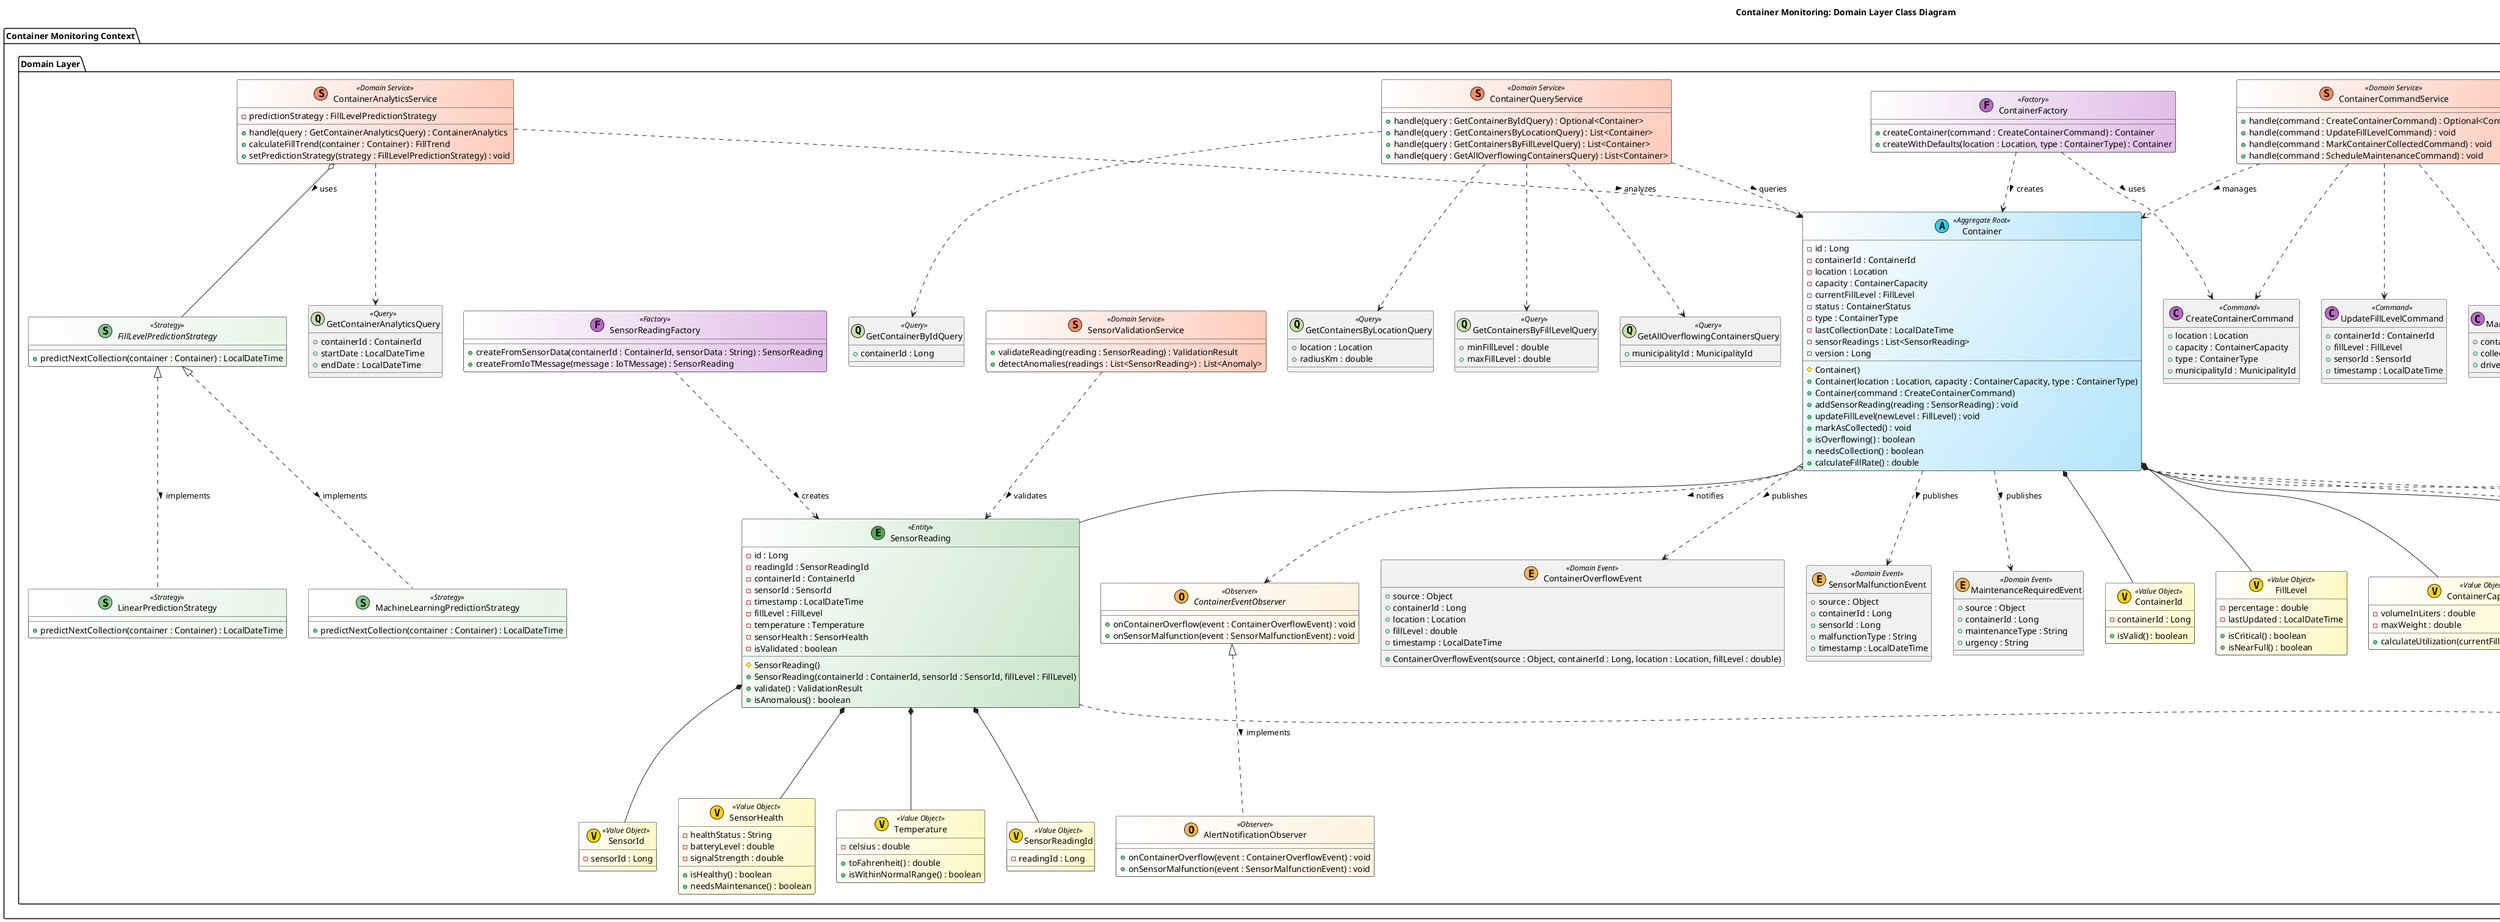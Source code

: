 @startuml Container Monitoring: Domain Layer Class Diagram

title Container Monitoring: Domain Layer Class Diagram

skinparam class {
    BackgroundColor<<Aggregate Root>> #FFFFFF/B3E5FC
    BackgroundColor<<Entity>> #FFFFFF/C8E6C9
    BackgroundColor<<Value Object>> #FFFFFF/FFF9C4
    BackgroundColor<<Domain Service>> #FFFFFF/FFCCBC
    BackgroundColor<<Factory>> #FFFFFF/E1BEE7
    BackgroundColor<<Strategy>> #FFFFFF/E8F5E8
    BackgroundColor<<Observer>> #FFFFFF/FFF3E0
    BorderColor #212121
    ArrowColor #212121
    FontSize 14
}

package "Container Monitoring Context" {
    package "Domain Layer" {
        ' ===================== AGGREGATES =====================
        class "Container" <<(A, #27D3F5) Aggregate Root>> {
            - id : Long
            - containerId : ContainerId
            - location : Location
            - capacity : ContainerCapacity
            - currentFillLevel : FillLevel
            - status : ContainerStatus
            - type : ContainerType
            - lastCollectionDate : LocalDateTime
            - sensorReadings : List<SensorReading>
            - version : Long

            # Container()
            + Container(location : Location, capacity : ContainerCapacity, type : ContainerType)
            + Container(command : CreateContainerCommand)
            + addSensorReading(reading : SensorReading) : void
            + updateFillLevel(newLevel : FillLevel) : void
            + markAsCollected() : void
            + isOverflowing() : boolean
            + needsCollection() : boolean
            + calculateFillRate() : double
        }

        class "SensorReading" <<(E, #4CAF50) Entity>> {
            - id : Long
            - readingId : SensorReadingId
            - containerId : ContainerId
            - sensorId : SensorId
            - timestamp : LocalDateTime
            - fillLevel : FillLevel
            - temperature : Temperature
            - sensorHealth : SensorHealth
            - isValidated : boolean

            # SensorReading()
            + SensorReading(containerId : ContainerId, sensorId : SensorId, fillLevel : FillLevel)
            + validate() : ValidationResult
            + isAnomalous() : boolean
        }

        ' ===================== COMMANDS (CQRS Write Side) =====================
        class "CreateContainerCommand" <<(C, #BA68C8) Command>> {
            + location : Location
            + capacity : ContainerCapacity
            + type : ContainerType
            + municipalityId : MunicipalityId
        }

        class "UpdateFillLevelCommand" <<(C, #BA68C8) Command>> {
            + containerId : ContainerId
            + fillLevel : FillLevel
            + sensorId : SensorId
            + timestamp : LocalDateTime
        }

        class "MarkContainerCollectedCommand" <<(C, #BA68C8) Command>> {
            + containerId : ContainerId
            + collectionDate : LocalDateTime
            + driverId : DriverId
        }

        class "ScheduleMaintenanceCommand" <<(C, #BA68C8) Command>> {
            + containerId : ContainerId
            + maintenanceType : MaintenanceType
            + scheduledDate : LocalDateTime
        }

        ' ===================== QUERIES (CQRS Read Side) =====================
        class "GetContainerByIdQuery" <<(Q, #C5E1A5) Query>> {
            + containerId : Long
        }

        class "GetContainersByLocationQuery" <<(Q, #C5E1A5) Query>> {
            + location : Location
            + radiusKm : double
        }

        class "GetContainersByFillLevelQuery" <<(Q, #C5E1A5) Query>> {
            + minFillLevel : double
            + maxFillLevel : double
        }

        class "GetContainerAnalyticsQuery" <<(Q, #C5E1A5) Query>> {
            + containerId : ContainerId
            + startDate : LocalDateTime
            + endDate : LocalDateTime
        }

        class "GetAllOverflowingContainersQuery" <<(Q, #C5E1A5) Query>> {
            + municipalityId : MunicipalityId
        }

        ' ===================== DOMAIN EVENTS =====================
        class "ContainerOverflowEvent" <<(E, #FFB74D) Domain Event>> {
            + source : Object
            + containerId : Long
            + location : Location
            + fillLevel : double
            + timestamp : LocalDateTime
            + ContainerOverflowEvent(source : Object, containerId : Long, location : Location, fillLevel : double)
        }

        class "SensorMalfunctionEvent" <<(E, #FFB74D) Domain Event>> {
            + source : Object
            + containerId : Long
            + sensorId : Long
            + malfunctionType : String
            + timestamp : LocalDateTime
        }

        class "MaintenanceRequiredEvent" <<(E, #FFB74D) Domain Event>> {
            + source : Object
            + containerId : Long
            + maintenanceType : String
            + urgency : String
        }

        ' ===================== VALUE OBJECTS (LOCAL) =====================
        class "ContainerId" <<(V, #FFD700) Value Object>> {
            - containerId : Long
            + isValid() : boolean
        }

        class "SensorReadingId" <<(V, #FFD700) Value Object>> {
            - readingId : Long
        }

        class "SensorId" <<(V, #FFD700) Value Object>> {
            - sensorId : Long
        }

        class "FillLevel" <<(V, #FFD700) Value Object>> {
            - percentage : double
            - lastUpdated : LocalDateTime
            + isCritical() : boolean
            + isNearFull() : boolean
        }

        class "ContainerCapacity" <<(V, #FFD700) Value Object>> {
            - volumeInLiters : double
            - maxWeight : double
            + calculateUtilization(currentFill : FillLevel) : double
        }

        class "ContainerStatus" <<(V, #FFD700) Value Object>> {
            - status : String
            - lastStatusChange : LocalDateTime
            + isActive() : boolean
            + canTransitionTo(newStatus : String) : boolean
        }

        class "SensorHealth" <<(V, #FFD700) Value Object>> {
            - healthStatus : String
            - batteryLevel : double
            - signalStrength : double
            + isHealthy() : boolean
            + needsMaintenance() : boolean
        }

        class "Temperature" <<(V, #FFD700) Value Object>> {
            - celsius : double
            + toFahrenheit() : double
            + isWithinNormalRange() : boolean
        }

        ' ===================== FACTORIES (Creational Pattern) =====================
        class "ContainerFactory" <<(F, #BA68C8) Factory>> {
            + createContainer(command : CreateContainerCommand) : Container
            + createWithDefaults(location : Location, type : ContainerType) : Container
        }

        class "SensorReadingFactory" <<(F, #BA68C8) Factory>> {
            + createFromSensorData(containerId : ContainerId, sensorData : String) : SensorReading
            + createFromIoTMessage(message : IoTMessage) : SensorReading
        }

        ' ===================== STRATEGIES (Behavioral Pattern) =====================
        interface "FillLevelPredictionStrategy" <<(S, #81C784) Strategy>> {
            + predictNextCollection(container : Container) : LocalDateTime
        }

        class "LinearPredictionStrategy" <<(S, #81C784) Strategy>> {
            + predictNextCollection(container : Container) : LocalDateTime
        }

        class "MachineLearningPredictionStrategy" <<(S, #81C784) Strategy>> {
            + predictNextCollection(container : Container) : LocalDateTime
        }

        ' ===================== OBSERVERS (Behavioral Pattern) =====================
        interface "ContainerEventObserver" <<(O, #FFB74D) Observer>> {
            + onContainerOverflow(event : ContainerOverflowEvent) : void
            + onSensorMalfunction(event : SensorMalfunctionEvent) : void
        }

        class "AlertNotificationObserver" <<(O, #FFB74D) Observer>> {
            + onContainerOverflow(event : ContainerOverflowEvent) : void
            + onSensorMalfunction(event : SensorMalfunctionEvent) : void
        }

        ' ===================== DOMAIN SERVICES =====================
        class "ContainerCommandService" <<(S, #FF8A65) Domain Service>> {
            + handle(command : CreateContainerCommand) : Optional<Container>
            + handle(command : UpdateFillLevelCommand) : void
            + handle(command : MarkContainerCollectedCommand) : void
            + handle(command : ScheduleMaintenanceCommand) : void
        }

        class "ContainerQueryService" <<(S, #FF8A65) Domain Service>> {
            + handle(query : GetContainerByIdQuery) : Optional<Container>
            + handle(query : GetContainersByLocationQuery) : List<Container>
            + handle(query : GetContainersByFillLevelQuery) : List<Container>
            + handle(query : GetAllOverflowingContainersQuery) : List<Container>
        }

        class "ContainerAnalyticsService" <<(S, #FF8A65) Domain Service>> {
            - predictionStrategy : FillLevelPredictionStrategy
            + handle(query : GetContainerAnalyticsQuery) : ContainerAnalytics
            + calculateFillTrend(container : Container) : FillTrend
            + setPredictionStrategy(strategy : FillLevelPredictionStrategy) : void
        }

        class "SensorValidationService" <<(S, #FF8A65) Domain Service>> {
            + validateReading(reading : SensorReading) : ValidationResult
            + detectAnomalies(readings : List<SensorReading>) : List<Anomaly>
        }
    }
}

package "Shared Kernel" {
    package "Domain Layer" {
        class "Location" <<(V, #FFD700) Value Object>> {
            - latitude : double
            - longitude : double
            - address : String
            - district : String
            + distanceTo(other : Location) : double
        }

        class "MunicipalityId" <<(V, #FFD700) Value Object>> {
            - municipalityId : Long
        }

        class "DriverId" <<(V, #FFD700) Value Object>> {
            - driverId : Long
        }

        class "ContainerType" <<(V, #FFD700) Value Object>> {
            - type : String
            + isOrganic() : boolean
            + isRecyclable() : boolean
        }

        class "MaintenanceType" <<(V, #FFD700) Value Object>> {
            - type : String
            - estimatedDuration : Duration
        }

        class "ValidationResult" <<(V, #FFD700) Value Object>> {
            - isValid : boolean
            - errors : List<String>
            - warnings : List<String>
        }
    }
}

' ===================== RELATIONSHIPS =====================

' --- Aggregate Root Compositions ---
Container *-- ContainerId
Container *-- ContainerCapacity
Container *-- FillLevel
Container *-- ContainerStatus
Container o-- SensorReading

' --- Entity Compositions ---
SensorReading *-- SensorReadingId
SensorReading *-- SensorId
SensorReading *-- SensorHealth
SensorReading *-- Temperature

' --- Shared Kernel Usage ---
Container ..> Location : uses >
Container ..> ContainerType : uses >
Container ..> MunicipalityId : belongs to >
SensorReading ..> ValidationResult : validates with >

' --- Factory Relationships ---
ContainerFactory ..> Container : creates >
ContainerFactory ..> CreateContainerCommand : uses >
SensorReadingFactory ..> SensorReading : creates >

' --- Strategy Relationships ---
FillLevelPredictionStrategy <|.. LinearPredictionStrategy : implements >
FillLevelPredictionStrategy <|.. MachineLearningPredictionStrategy : implements >
ContainerAnalyticsService o-- FillLevelPredictionStrategy : uses >

' --- Observer Relationships ---
ContainerEventObserver <|.. AlertNotificationObserver : implements >
Container ..> ContainerEventObserver : notifies >

' --- Command/Query Services ---
ContainerCommandService ..> Container : manages >
ContainerCommandService ..> CreateContainerCommand
ContainerCommandService ..> UpdateFillLevelCommand
ContainerCommandService ..> MarkContainerCollectedCommand
ContainerCommandService ..> ScheduleMaintenanceCommand

ContainerQueryService ..> Container : queries >
ContainerQueryService ..> GetContainerByIdQuery
ContainerQueryService ..> GetContainersByLocationQuery
ContainerQueryService ..> GetContainersByFillLevelQuery
ContainerQueryService ..> GetAllOverflowingContainersQuery

ContainerAnalyticsService ..> Container : analyzes >
ContainerAnalyticsService ..> GetContainerAnalyticsQuery

SensorValidationService ..> SensorReading : validates >

' --- Domain Events ---
Container ..> ContainerOverflowEvent : publishes >
Container ..> SensorMalfunctionEvent : publishes >
Container ..> MaintenanceRequiredEvent : publishes >

@enduml